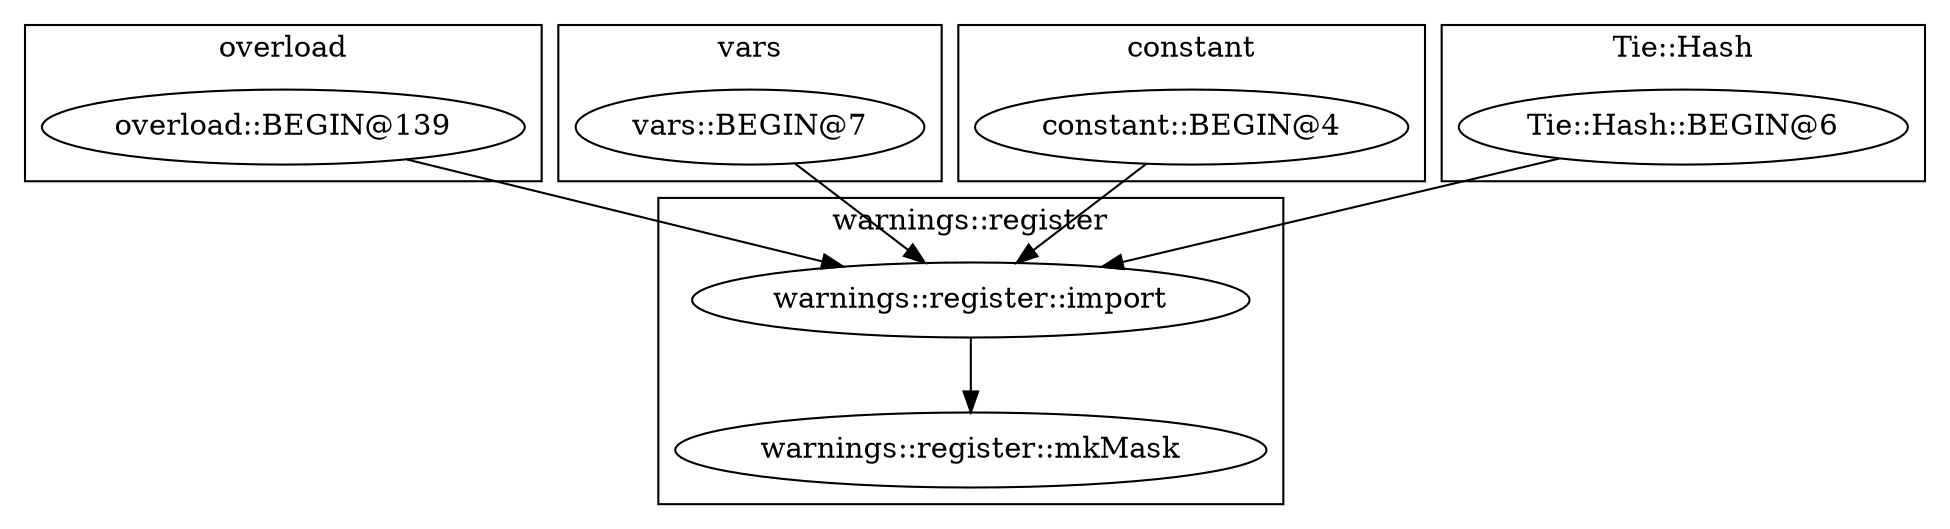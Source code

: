 digraph {
graph [overlap=false]
subgraph cluster_overload {
	label="overload";
	"overload::BEGIN@139";
}
subgraph cluster_vars {
	label="vars";
	"vars::BEGIN@7";
}
subgraph cluster_constant {
	label="constant";
	"constant::BEGIN@4";
}
subgraph cluster_Tie_Hash {
	label="Tie::Hash";
	"Tie::Hash::BEGIN@6";
}
subgraph cluster_warnings_register {
	label="warnings::register";
	"warnings::register::mkMask";
	"warnings::register::import";
}
"warnings::register::import" -> "warnings::register::mkMask";
"constant::BEGIN@4" -> "warnings::register::import";
"Tie::Hash::BEGIN@6" -> "warnings::register::import";
"vars::BEGIN@7" -> "warnings::register::import";
"overload::BEGIN@139" -> "warnings::register::import";
}

